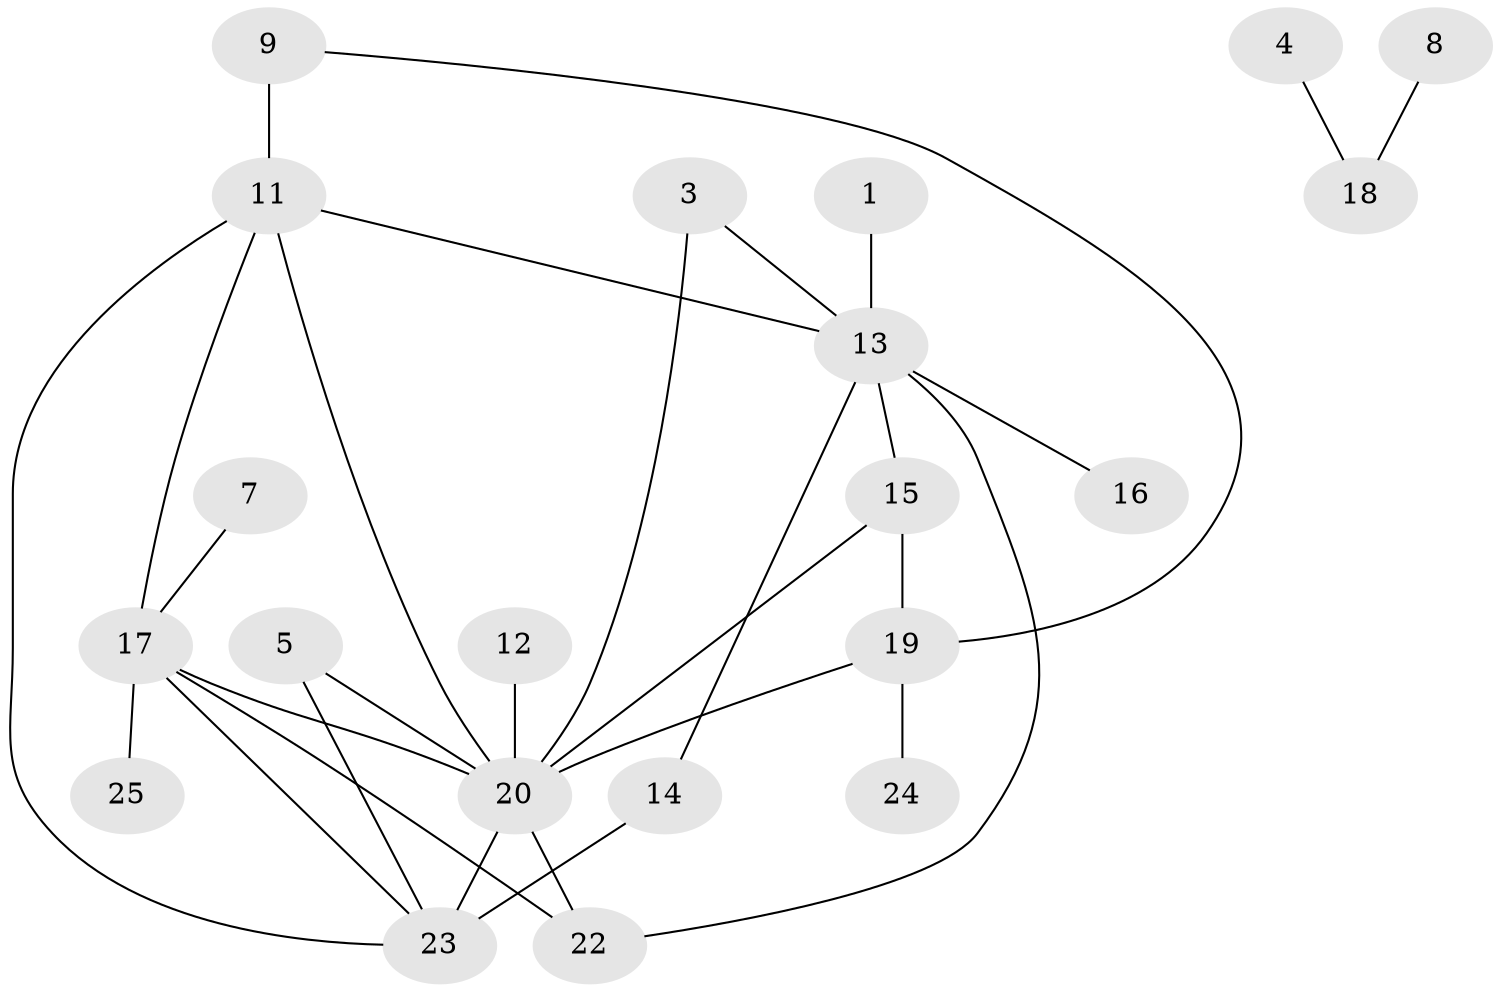// original degree distribution, {5: 0.04938271604938271, 1: 0.2962962962962963, 3: 0.19753086419753085, 0: 0.024691358024691357, 2: 0.2962962962962963, 6: 0.024691358024691357, 4: 0.1111111111111111}
// Generated by graph-tools (version 1.1) at 2025/35/03/04/25 23:35:50]
// undirected, 21 vertices, 30 edges
graph export_dot {
  node [color=gray90,style=filled];
  1;
  3;
  4;
  5;
  7;
  8;
  9;
  11;
  12;
  13;
  14;
  15;
  16;
  17;
  18;
  19;
  20;
  22;
  23;
  24;
  25;
  1 -- 13 [weight=1.0];
  3 -- 13 [weight=1.0];
  3 -- 20 [weight=1.0];
  4 -- 18 [weight=1.0];
  5 -- 20 [weight=1.0];
  5 -- 23 [weight=1.0];
  7 -- 17 [weight=1.0];
  8 -- 18 [weight=1.0];
  9 -- 11 [weight=2.0];
  9 -- 19 [weight=1.0];
  11 -- 13 [weight=1.0];
  11 -- 17 [weight=2.0];
  11 -- 20 [weight=1.0];
  11 -- 23 [weight=1.0];
  12 -- 20 [weight=3.0];
  13 -- 14 [weight=1.0];
  13 -- 15 [weight=1.0];
  13 -- 16 [weight=1.0];
  13 -- 22 [weight=1.0];
  14 -- 23 [weight=2.0];
  15 -- 19 [weight=1.0];
  15 -- 20 [weight=2.0];
  17 -- 20 [weight=1.0];
  17 -- 22 [weight=1.0];
  17 -- 23 [weight=1.0];
  17 -- 25 [weight=1.0];
  19 -- 20 [weight=1.0];
  19 -- 24 [weight=2.0];
  20 -- 22 [weight=1.0];
  20 -- 23 [weight=2.0];
}
